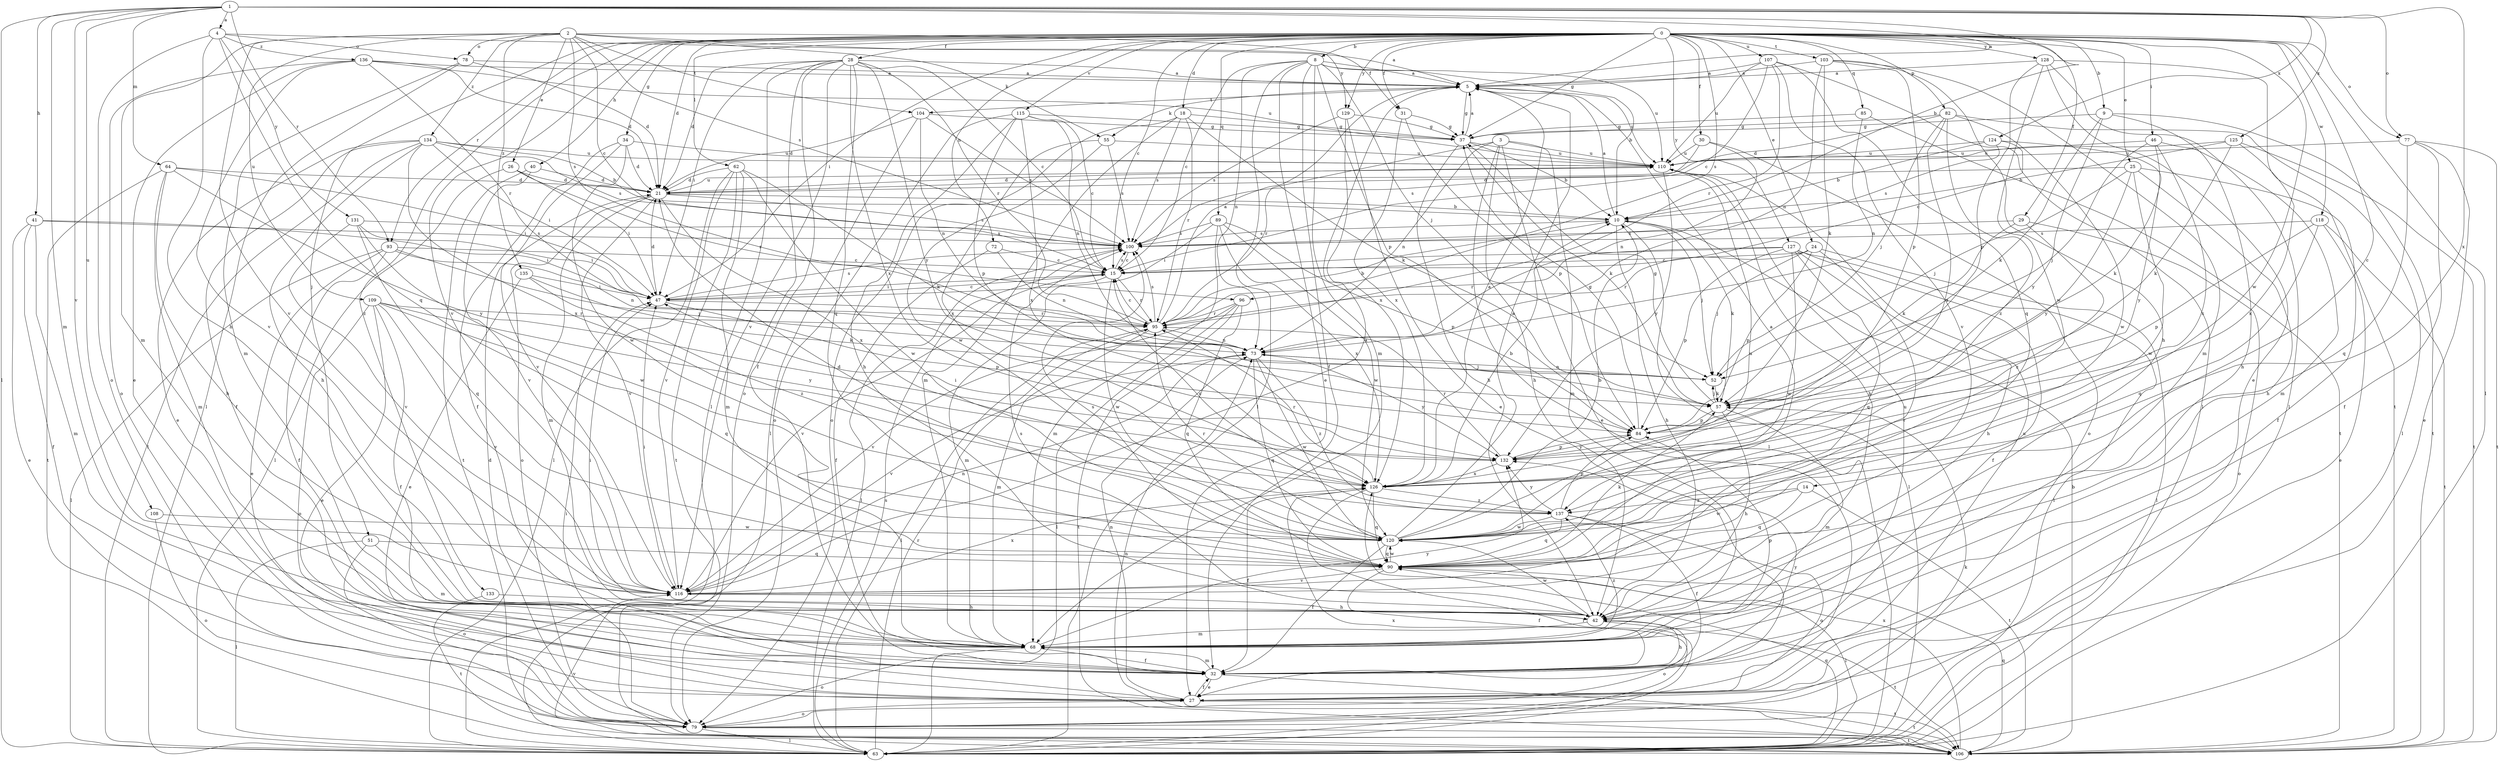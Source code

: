 strict digraph  {
0;
1;
2;
3;
4;
5;
8;
9;
10;
14;
15;
18;
21;
24;
25;
26;
27;
28;
29;
30;
31;
32;
34;
37;
40;
41;
42;
46;
47;
51;
52;
55;
57;
62;
63;
64;
68;
72;
73;
77;
78;
79;
82;
84;
85;
89;
90;
93;
95;
96;
100;
103;
104;
106;
107;
108;
109;
110;
115;
116;
118;
120;
124;
125;
126;
127;
128;
129;
131;
132;
133;
134;
135;
136;
137;
0 -> 8  [label=b];
0 -> 9  [label=b];
0 -> 14  [label=c];
0 -> 15  [label=c];
0 -> 18  [label=d];
0 -> 21  [label=d];
0 -> 24  [label=e];
0 -> 25  [label=e];
0 -> 28  [label=f];
0 -> 29  [label=f];
0 -> 30  [label=f];
0 -> 31  [label=f];
0 -> 34  [label=g];
0 -> 37  [label=g];
0 -> 40  [label=h];
0 -> 46  [label=i];
0 -> 47  [label=i];
0 -> 51  [label=j];
0 -> 62  [label=l];
0 -> 63  [label=l];
0 -> 72  [label=n];
0 -> 77  [label=o];
0 -> 82  [label=p];
0 -> 85  [label=q];
0 -> 89  [label=q];
0 -> 93  [label=r];
0 -> 96  [label=s];
0 -> 103  [label=t];
0 -> 107  [label=u];
0 -> 115  [label=v];
0 -> 116  [label=v];
0 -> 118  [label=w];
0 -> 120  [label=w];
0 -> 127  [label=y];
0 -> 128  [label=y];
0 -> 129  [label=y];
0 -> 133  [label=z];
1 -> 4  [label=a];
1 -> 5  [label=a];
1 -> 10  [label=b];
1 -> 41  [label=h];
1 -> 63  [label=l];
1 -> 64  [label=m];
1 -> 68  [label=m];
1 -> 77  [label=o];
1 -> 93  [label=r];
1 -> 108  [label=u];
1 -> 116  [label=v];
1 -> 124  [label=x];
1 -> 125  [label=x];
1 -> 126  [label=x];
2 -> 15  [label=c];
2 -> 26  [label=e];
2 -> 31  [label=f];
2 -> 55  [label=k];
2 -> 68  [label=m];
2 -> 78  [label=o];
2 -> 96  [label=s];
2 -> 100  [label=s];
2 -> 104  [label=t];
2 -> 109  [label=u];
2 -> 116  [label=v];
2 -> 129  [label=y];
2 -> 134  [label=z];
2 -> 135  [label=z];
3 -> 27  [label=e];
3 -> 42  [label=h];
3 -> 63  [label=l];
3 -> 68  [label=m];
3 -> 73  [label=n];
3 -> 95  [label=r];
3 -> 110  [label=u];
4 -> 5  [label=a];
4 -> 42  [label=h];
4 -> 78  [label=o];
4 -> 79  [label=o];
4 -> 90  [label=q];
4 -> 131  [label=y];
4 -> 136  [label=z];
5 -> 37  [label=g];
5 -> 55  [label=k];
5 -> 104  [label=t];
5 -> 110  [label=u];
8 -> 5  [label=a];
8 -> 10  [label=b];
8 -> 15  [label=c];
8 -> 27  [label=e];
8 -> 32  [label=f];
8 -> 52  [label=j];
8 -> 63  [label=l];
8 -> 68  [label=m];
8 -> 73  [label=n];
8 -> 84  [label=p];
8 -> 110  [label=u];
9 -> 37  [label=g];
9 -> 42  [label=h];
9 -> 57  [label=k];
9 -> 106  [label=t];
9 -> 132  [label=y];
10 -> 5  [label=a];
10 -> 42  [label=h];
10 -> 52  [label=j];
10 -> 57  [label=k];
10 -> 63  [label=l];
10 -> 100  [label=s];
14 -> 90  [label=q];
14 -> 106  [label=t];
14 -> 120  [label=w];
14 -> 137  [label=z];
15 -> 47  [label=i];
15 -> 68  [label=m];
15 -> 95  [label=r];
15 -> 100  [label=s];
15 -> 116  [label=v];
15 -> 120  [label=w];
18 -> 37  [label=g];
18 -> 57  [label=k];
18 -> 68  [label=m];
18 -> 79  [label=o];
18 -> 95  [label=r];
18 -> 100  [label=s];
21 -> 10  [label=b];
21 -> 68  [label=m];
21 -> 79  [label=o];
21 -> 100  [label=s];
21 -> 110  [label=u];
21 -> 116  [label=v];
21 -> 126  [label=x];
24 -> 15  [label=c];
24 -> 52  [label=j];
24 -> 63  [label=l];
24 -> 84  [label=p];
24 -> 95  [label=r];
24 -> 116  [label=v];
25 -> 21  [label=d];
25 -> 32  [label=f];
25 -> 42  [label=h];
25 -> 52  [label=j];
25 -> 120  [label=w];
25 -> 132  [label=y];
26 -> 21  [label=d];
26 -> 47  [label=i];
26 -> 63  [label=l];
26 -> 95  [label=r];
27 -> 32  [label=f];
27 -> 73  [label=n];
27 -> 79  [label=o];
27 -> 106  [label=t];
27 -> 110  [label=u];
28 -> 5  [label=a];
28 -> 15  [label=c];
28 -> 21  [label=d];
28 -> 32  [label=f];
28 -> 47  [label=i];
28 -> 63  [label=l];
28 -> 79  [label=o];
28 -> 90  [label=q];
28 -> 95  [label=r];
28 -> 116  [label=v];
28 -> 126  [label=x];
28 -> 132  [label=y];
29 -> 57  [label=k];
29 -> 79  [label=o];
29 -> 100  [label=s];
29 -> 137  [label=z];
30 -> 73  [label=n];
30 -> 79  [label=o];
30 -> 100  [label=s];
30 -> 110  [label=u];
31 -> 37  [label=g];
31 -> 84  [label=p];
31 -> 126  [label=x];
32 -> 27  [label=e];
32 -> 42  [label=h];
32 -> 68  [label=m];
32 -> 106  [label=t];
32 -> 132  [label=y];
34 -> 21  [label=d];
34 -> 32  [label=f];
34 -> 110  [label=u];
34 -> 116  [label=v];
34 -> 120  [label=w];
37 -> 5  [label=a];
37 -> 10  [label=b];
37 -> 42  [label=h];
37 -> 57  [label=k];
37 -> 110  [label=u];
40 -> 21  [label=d];
40 -> 106  [label=t];
40 -> 116  [label=v];
41 -> 27  [label=e];
41 -> 32  [label=f];
41 -> 47  [label=i];
41 -> 68  [label=m];
41 -> 100  [label=s];
42 -> 47  [label=i];
42 -> 68  [label=m];
42 -> 79  [label=o];
42 -> 100  [label=s];
42 -> 106  [label=t];
42 -> 120  [label=w];
46 -> 52  [label=j];
46 -> 68  [label=m];
46 -> 110  [label=u];
46 -> 126  [label=x];
46 -> 132  [label=y];
47 -> 15  [label=c];
47 -> 21  [label=d];
47 -> 84  [label=p];
47 -> 95  [label=r];
47 -> 100  [label=s];
51 -> 63  [label=l];
51 -> 68  [label=m];
51 -> 79  [label=o];
51 -> 90  [label=q];
52 -> 57  [label=k];
52 -> 73  [label=n];
55 -> 100  [label=s];
55 -> 110  [label=u];
55 -> 120  [label=w];
55 -> 126  [label=x];
57 -> 37  [label=g];
57 -> 42  [label=h];
57 -> 52  [label=j];
57 -> 68  [label=m];
57 -> 84  [label=p];
62 -> 21  [label=d];
62 -> 57  [label=k];
62 -> 63  [label=l];
62 -> 68  [label=m];
62 -> 106  [label=t];
62 -> 116  [label=v];
62 -> 120  [label=w];
63 -> 90  [label=q];
63 -> 95  [label=r];
63 -> 100  [label=s];
63 -> 126  [label=x];
64 -> 21  [label=d];
64 -> 42  [label=h];
64 -> 47  [label=i];
64 -> 68  [label=m];
64 -> 106  [label=t];
64 -> 132  [label=y];
68 -> 32  [label=f];
68 -> 79  [label=o];
68 -> 84  [label=p];
68 -> 110  [label=u];
68 -> 132  [label=y];
68 -> 137  [label=z];
72 -> 15  [label=c];
72 -> 32  [label=f];
72 -> 73  [label=n];
73 -> 52  [label=j];
73 -> 90  [label=q];
73 -> 116  [label=v];
73 -> 120  [label=w];
73 -> 132  [label=y];
73 -> 137  [label=z];
77 -> 27  [label=e];
77 -> 32  [label=f];
77 -> 90  [label=q];
77 -> 106  [label=t];
77 -> 110  [label=u];
78 -> 5  [label=a];
78 -> 21  [label=d];
78 -> 63  [label=l];
78 -> 68  [label=m];
79 -> 21  [label=d];
79 -> 47  [label=i];
79 -> 57  [label=k];
79 -> 63  [label=l];
79 -> 106  [label=t];
82 -> 21  [label=d];
82 -> 37  [label=g];
82 -> 52  [label=j];
82 -> 63  [label=l];
82 -> 120  [label=w];
82 -> 126  [label=x];
82 -> 137  [label=z];
84 -> 37  [label=g];
84 -> 132  [label=y];
85 -> 37  [label=g];
85 -> 73  [label=n];
85 -> 106  [label=t];
89 -> 47  [label=i];
89 -> 68  [label=m];
89 -> 84  [label=p];
89 -> 100  [label=s];
89 -> 120  [label=w];
89 -> 126  [label=x];
90 -> 5  [label=a];
90 -> 32  [label=f];
90 -> 57  [label=k];
90 -> 63  [label=l];
90 -> 100  [label=s];
90 -> 116  [label=v];
90 -> 120  [label=w];
93 -> 15  [label=c];
93 -> 27  [label=e];
93 -> 32  [label=f];
93 -> 52  [label=j];
93 -> 63  [label=l];
93 -> 73  [label=n];
95 -> 5  [label=a];
95 -> 10  [label=b];
95 -> 15  [label=c];
95 -> 63  [label=l];
95 -> 68  [label=m];
95 -> 73  [label=n];
95 -> 100  [label=s];
96 -> 63  [label=l];
96 -> 90  [label=q];
96 -> 95  [label=r];
96 -> 106  [label=t];
96 -> 116  [label=v];
100 -> 15  [label=c];
100 -> 63  [label=l];
103 -> 5  [label=a];
103 -> 42  [label=h];
103 -> 57  [label=k];
103 -> 68  [label=m];
103 -> 73  [label=n];
103 -> 84  [label=p];
104 -> 21  [label=d];
104 -> 37  [label=g];
104 -> 63  [label=l];
104 -> 73  [label=n];
104 -> 100  [label=s];
106 -> 10  [label=b];
106 -> 73  [label=n];
106 -> 90  [label=q];
106 -> 116  [label=v];
106 -> 126  [label=x];
107 -> 5  [label=a];
107 -> 15  [label=c];
107 -> 63  [label=l];
107 -> 90  [label=q];
107 -> 95  [label=r];
107 -> 110  [label=u];
107 -> 116  [label=v];
108 -> 79  [label=o];
108 -> 120  [label=w];
109 -> 27  [label=e];
109 -> 32  [label=f];
109 -> 79  [label=o];
109 -> 90  [label=q];
109 -> 95  [label=r];
109 -> 116  [label=v];
109 -> 132  [label=y];
110 -> 21  [label=d];
110 -> 42  [label=h];
110 -> 132  [label=y];
115 -> 15  [label=c];
115 -> 37  [label=g];
115 -> 42  [label=h];
115 -> 73  [label=n];
115 -> 79  [label=o];
115 -> 84  [label=p];
115 -> 126  [label=x];
116 -> 5  [label=a];
116 -> 42  [label=h];
116 -> 47  [label=i];
116 -> 73  [label=n];
116 -> 126  [label=x];
118 -> 27  [label=e];
118 -> 84  [label=p];
118 -> 90  [label=q];
118 -> 100  [label=s];
118 -> 106  [label=t];
120 -> 5  [label=a];
120 -> 10  [label=b];
120 -> 21  [label=d];
120 -> 32  [label=f];
120 -> 90  [label=q];
120 -> 95  [label=r];
120 -> 110  [label=u];
124 -> 10  [label=b];
124 -> 15  [label=c];
124 -> 57  [label=k];
124 -> 100  [label=s];
124 -> 110  [label=u];
125 -> 10  [label=b];
125 -> 57  [label=k];
125 -> 106  [label=t];
125 -> 110  [label=u];
125 -> 126  [label=x];
126 -> 5  [label=a];
126 -> 10  [label=b];
126 -> 32  [label=f];
126 -> 63  [label=l];
126 -> 90  [label=q];
126 -> 95  [label=r];
126 -> 137  [label=z];
127 -> 15  [label=c];
127 -> 32  [label=f];
127 -> 42  [label=h];
127 -> 63  [label=l];
127 -> 84  [label=p];
127 -> 90  [label=q];
127 -> 95  [label=r];
127 -> 120  [label=w];
128 -> 5  [label=a];
128 -> 27  [label=e];
128 -> 63  [label=l];
128 -> 84  [label=p];
128 -> 106  [label=t];
128 -> 120  [label=w];
129 -> 27  [label=e];
129 -> 37  [label=g];
129 -> 100  [label=s];
129 -> 126  [label=x];
131 -> 47  [label=i];
131 -> 90  [label=q];
131 -> 100  [label=s];
131 -> 116  [label=v];
131 -> 120  [label=w];
132 -> 47  [label=i];
132 -> 84  [label=p];
132 -> 95  [label=r];
132 -> 126  [label=x];
133 -> 42  [label=h];
133 -> 106  [label=t];
134 -> 10  [label=b];
134 -> 27  [label=e];
134 -> 32  [label=f];
134 -> 42  [label=h];
134 -> 47  [label=i];
134 -> 63  [label=l];
134 -> 100  [label=s];
134 -> 110  [label=u];
134 -> 126  [label=x];
135 -> 27  [label=e];
135 -> 47  [label=i];
135 -> 57  [label=k];
135 -> 137  [label=z];
136 -> 5  [label=a];
136 -> 21  [label=d];
136 -> 27  [label=e];
136 -> 79  [label=o];
136 -> 95  [label=r];
136 -> 110  [label=u];
136 -> 116  [label=v];
137 -> 15  [label=c];
137 -> 32  [label=f];
137 -> 79  [label=o];
137 -> 84  [label=p];
137 -> 90  [label=q];
137 -> 120  [label=w];
137 -> 132  [label=y];
}

